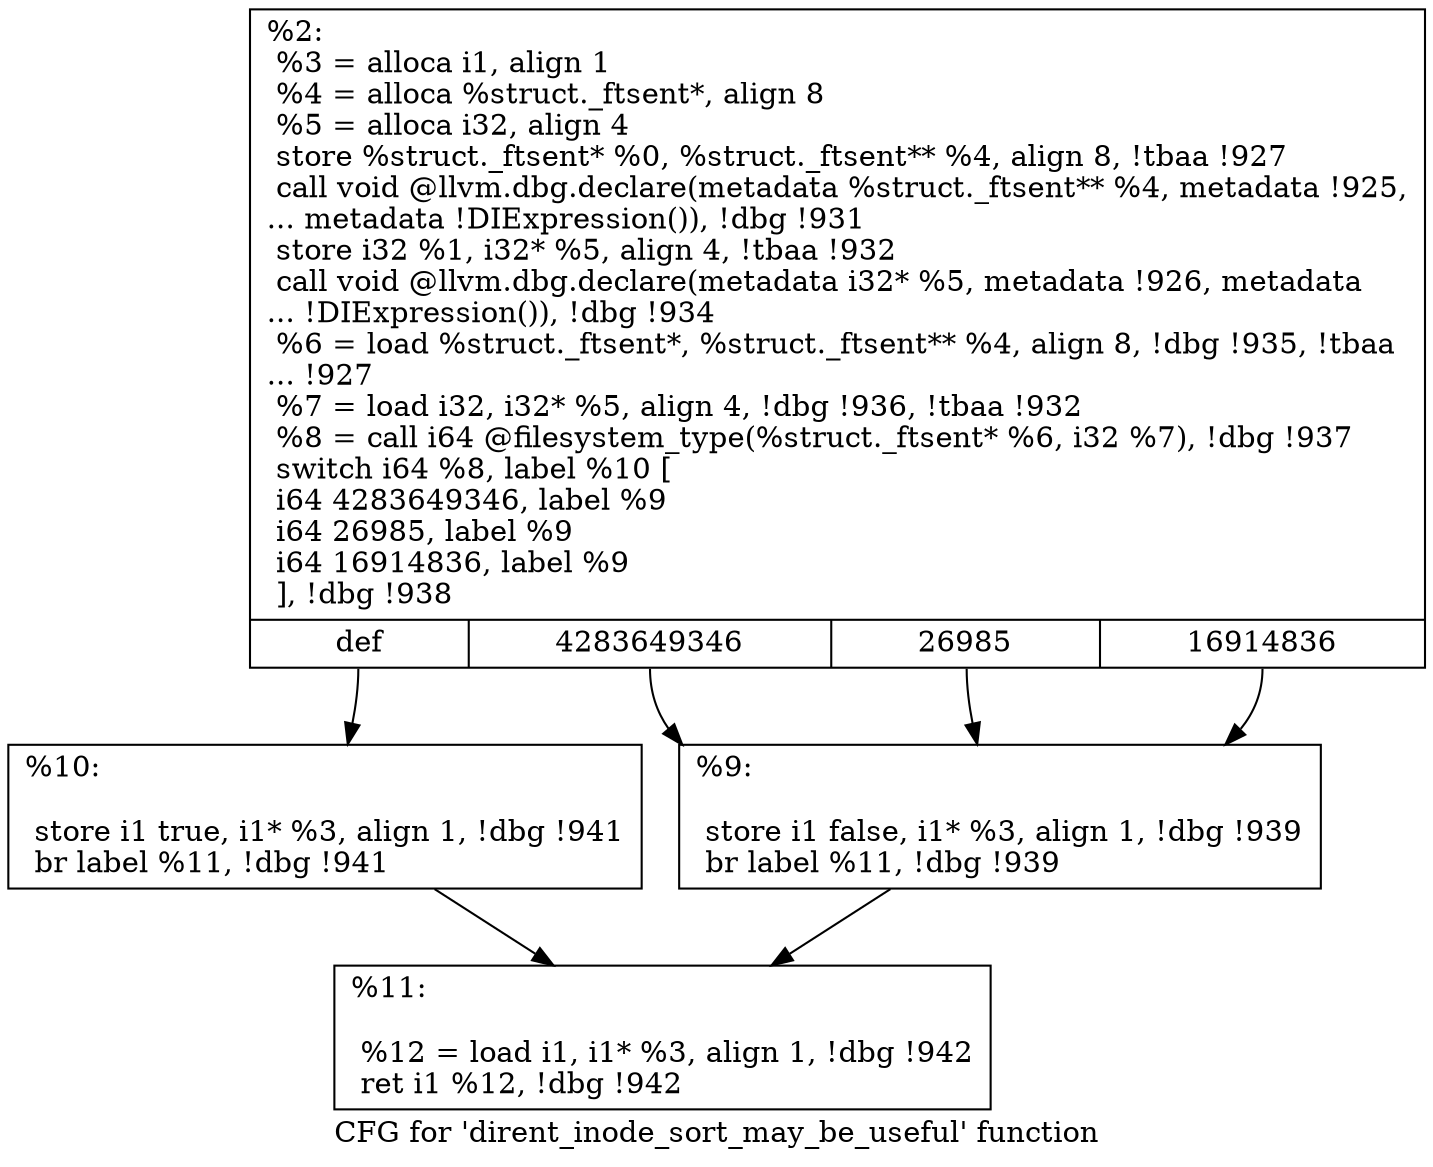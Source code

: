 digraph "CFG for 'dirent_inode_sort_may_be_useful' function" {
	label="CFG for 'dirent_inode_sort_may_be_useful' function";

	Node0x2456980 [shape=record,label="{%2:\l  %3 = alloca i1, align 1\l  %4 = alloca %struct._ftsent*, align 8\l  %5 = alloca i32, align 4\l  store %struct._ftsent* %0, %struct._ftsent** %4, align 8, !tbaa !927\l  call void @llvm.dbg.declare(metadata %struct._ftsent** %4, metadata !925,\l... metadata !DIExpression()), !dbg !931\l  store i32 %1, i32* %5, align 4, !tbaa !932\l  call void @llvm.dbg.declare(metadata i32* %5, metadata !926, metadata\l... !DIExpression()), !dbg !934\l  %6 = load %struct._ftsent*, %struct._ftsent** %4, align 8, !dbg !935, !tbaa\l... !927\l  %7 = load i32, i32* %5, align 4, !dbg !936, !tbaa !932\l  %8 = call i64 @filesystem_type(%struct._ftsent* %6, i32 %7), !dbg !937\l  switch i64 %8, label %10 [\l    i64 4283649346, label %9\l    i64 26985, label %9\l    i64 16914836, label %9\l  ], !dbg !938\l|{<s0>def|<s1>4283649346|<s2>26985|<s3>16914836}}"];
	Node0x2456980:s0 -> Node0x2456a50;
	Node0x2456980:s1 -> Node0x2456a00;
	Node0x2456980:s2 -> Node0x2456a00;
	Node0x2456980:s3 -> Node0x2456a00;
	Node0x2456a00 [shape=record,label="{%9:\l\l  store i1 false, i1* %3, align 1, !dbg !939\l  br label %11, !dbg !939\l}"];
	Node0x2456a00 -> Node0x2456aa0;
	Node0x2456a50 [shape=record,label="{%10:\l\l  store i1 true, i1* %3, align 1, !dbg !941\l  br label %11, !dbg !941\l}"];
	Node0x2456a50 -> Node0x2456aa0;
	Node0x2456aa0 [shape=record,label="{%11:\l\l  %12 = load i1, i1* %3, align 1, !dbg !942\l  ret i1 %12, !dbg !942\l}"];
}
